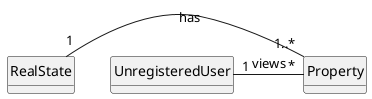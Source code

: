 @startuml
skinparam monochrome true
skinparam packageStyle rectangle
skinparam shadowing false
top to bottom direction

skinparam classAttributeIconSize 0

hide circle
hide methods


class UnregisteredUser {}
'is a user that has not yet registered
class RealState{}
class Property{}

RealState "1" - "1..*" Property: has
UnregisteredUser "1" - "*" Property: views
@enduml